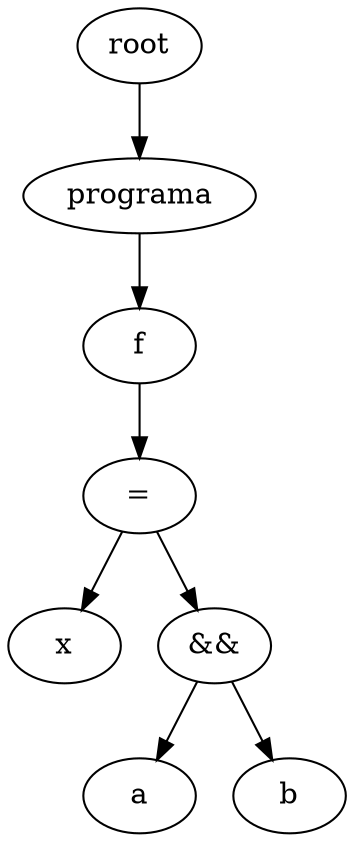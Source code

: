 digraph G {
node_0x816e890 [label="x"]
node_0x816e8d0 [label="a"]
node_0x816e910 [label="b"]
node_0x816e928 [label="&&"]
node_0x816e928 -> node_0x816e8d0
node_0x816e928 -> node_0x816e910
node_0x816e940 [label="="]
node_0x816e940 -> node_0x816e890
node_0x816e940 -> node_0x816e928
node_0x816e958 [label="f"]
node_0x816e958 -> node_0x816e940
node_0x816e988 [label="programa"]
node_0x816e988 -> node_0x816e958
root -> node_0x816e988
  root [label="root"]
}
